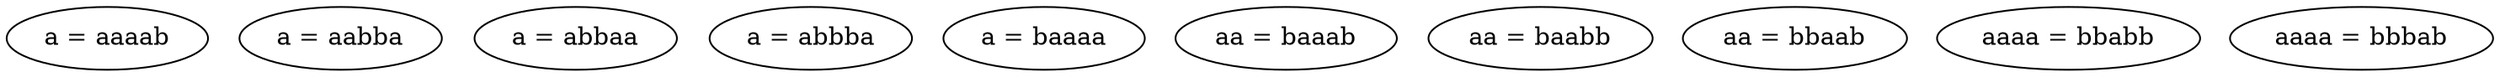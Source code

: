 digraph finite_state_machine {
	rankdir=TB;
	node [shape = ellipse];
	"a = aaaab"
	"a = aabba"
	"a = abbaa"
	"a = abbba"
	"a = baaaa"
	"aa = baaab"
	"aa = baabb"
	"aa = bbaab"
	"aaaa = bbabb"
	"aaaa = bbbab"
}
